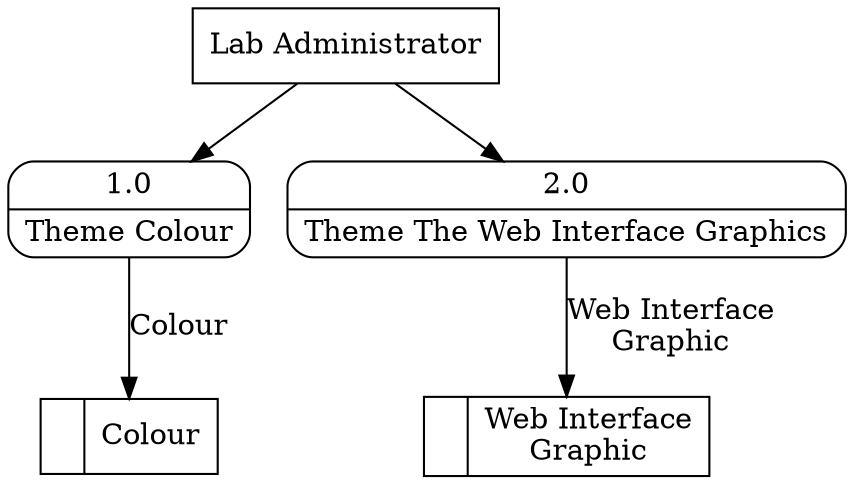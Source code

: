 digraph dfd2{ 
node[shape=record]
200 [label="<f0>  |<f1> Colour " ];
201 [label="<f0>  |<f1> Web Interface\nGraphic " ];
202 [label="Lab Administrator" shape=box];
203 [label="{<f0> 1.0|<f1> Theme Colour }" shape=Mrecord];
204 [label="{<f0> 2.0|<f1> Theme The Web Interface Graphics }" shape=Mrecord];
202 -> 203
202 -> 204
203 -> 200 [label="Colour"]
204 -> 201 [label="Web Interface\nGraphic"]
}